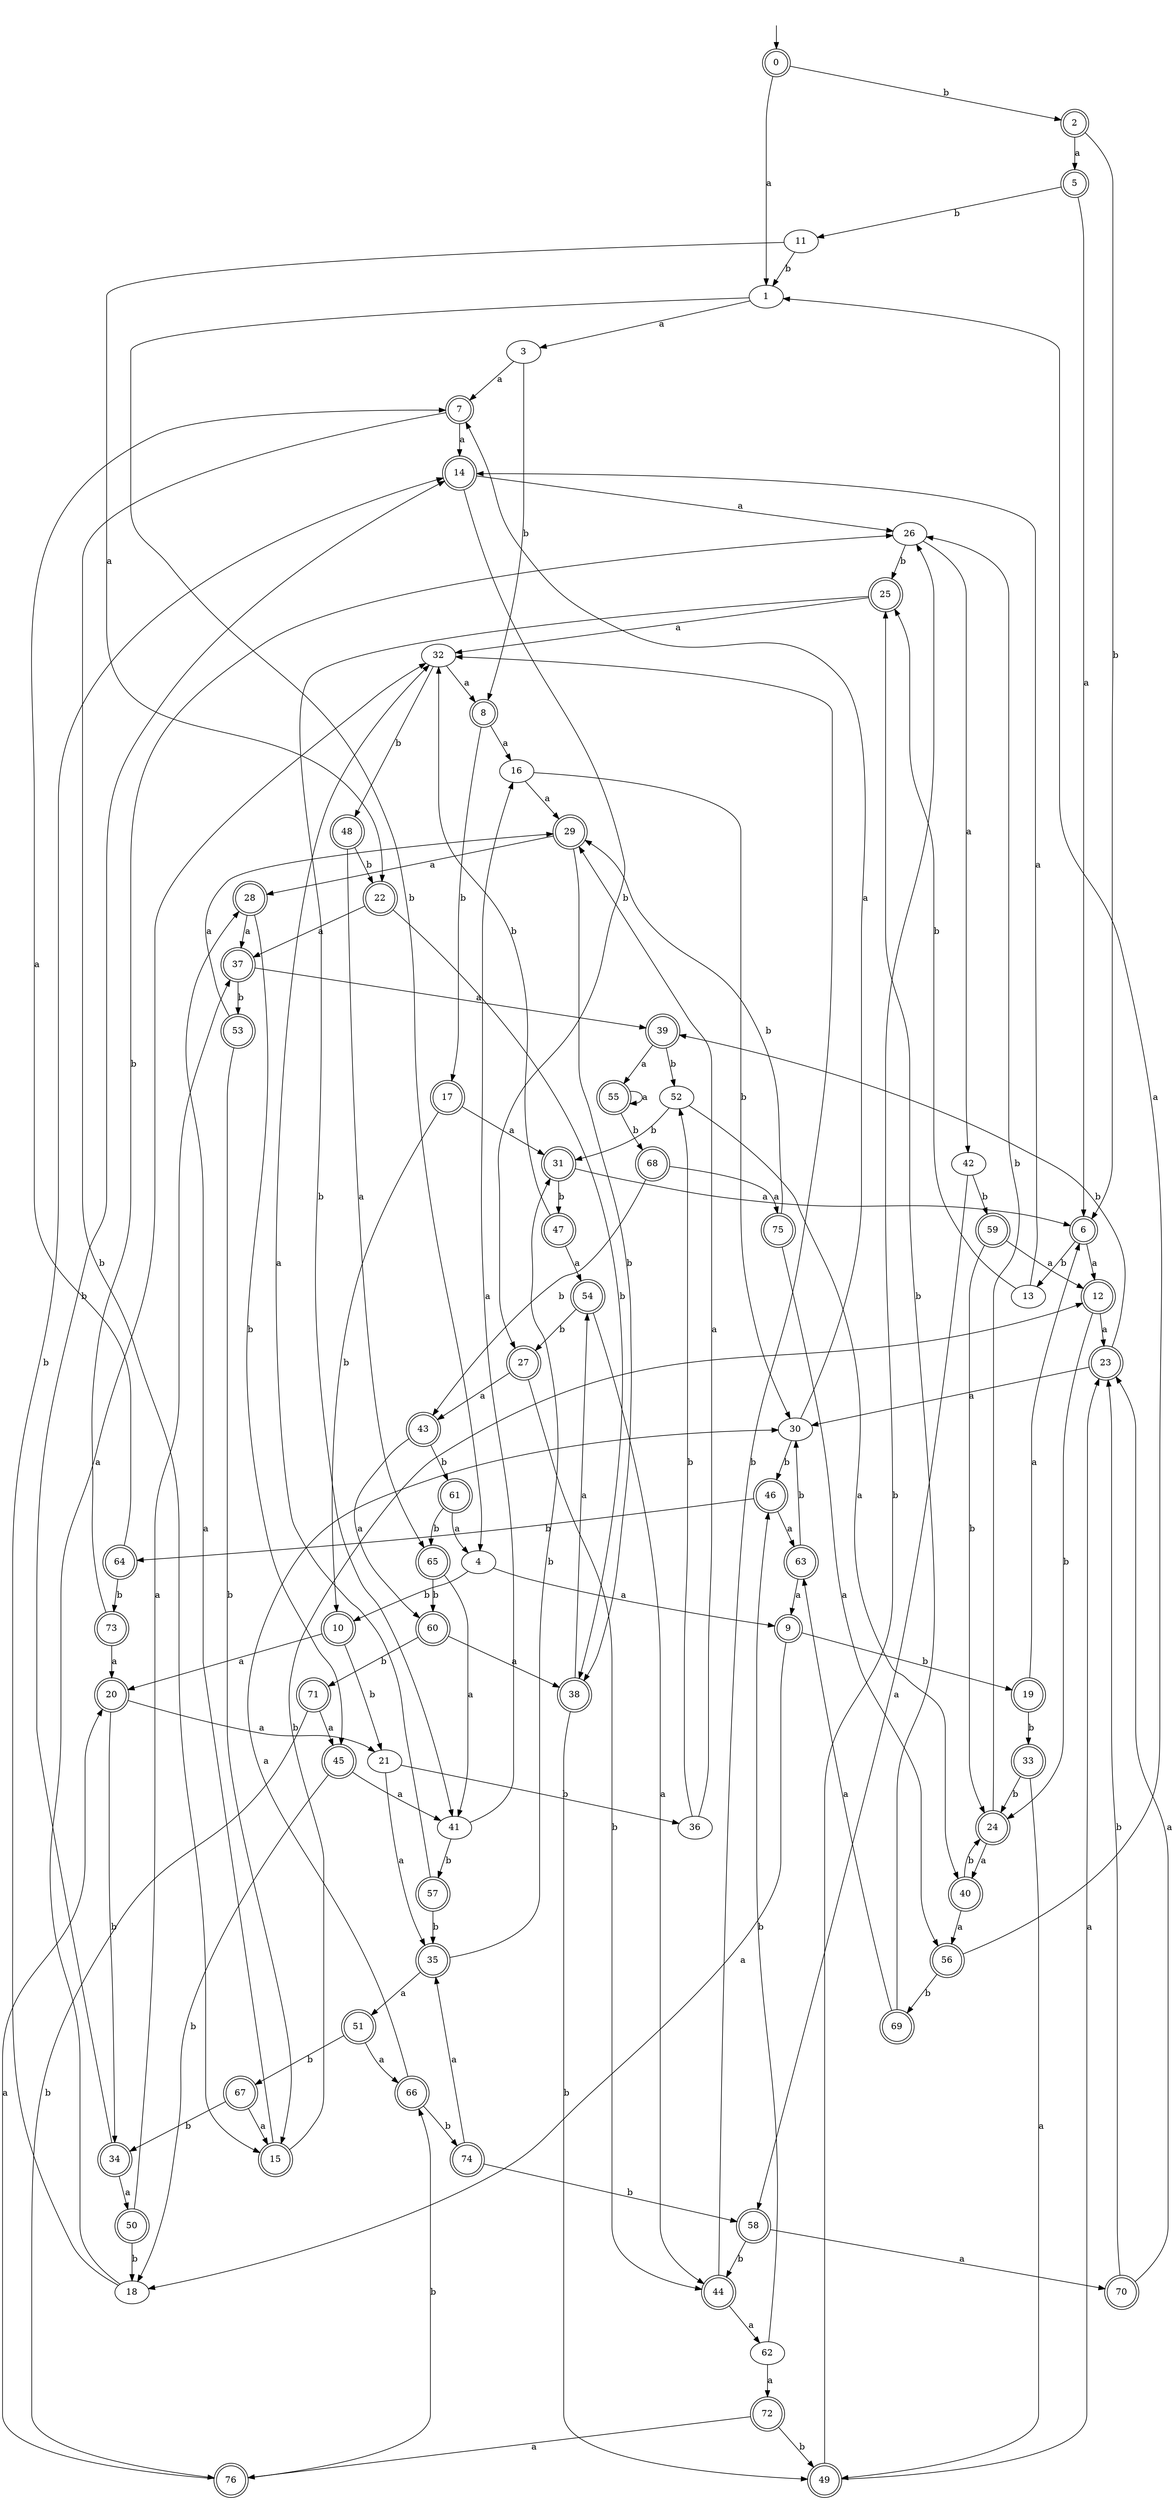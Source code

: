 digraph RandomDFA {
  __start0 [label="", shape=none];
  __start0 -> 0 [label=""];
  0 [shape=circle] [shape=doublecircle]
  0 -> 1 [label="a"]
  0 -> 2 [label="b"]
  1
  1 -> 3 [label="a"]
  1 -> 4 [label="b"]
  2 [shape=doublecircle]
  2 -> 5 [label="a"]
  2 -> 6 [label="b"]
  3
  3 -> 7 [label="a"]
  3 -> 8 [label="b"]
  4
  4 -> 9 [label="a"]
  4 -> 10 [label="b"]
  5 [shape=doublecircle]
  5 -> 6 [label="a"]
  5 -> 11 [label="b"]
  6 [shape=doublecircle]
  6 -> 12 [label="a"]
  6 -> 13 [label="b"]
  7 [shape=doublecircle]
  7 -> 14 [label="a"]
  7 -> 15 [label="b"]
  8 [shape=doublecircle]
  8 -> 16 [label="a"]
  8 -> 17 [label="b"]
  9 [shape=doublecircle]
  9 -> 18 [label="a"]
  9 -> 19 [label="b"]
  10 [shape=doublecircle]
  10 -> 20 [label="a"]
  10 -> 21 [label="b"]
  11
  11 -> 22 [label="a"]
  11 -> 1 [label="b"]
  12 [shape=doublecircle]
  12 -> 23 [label="a"]
  12 -> 24 [label="b"]
  13
  13 -> 14 [label="a"]
  13 -> 25 [label="b"]
  14 [shape=doublecircle]
  14 -> 26 [label="a"]
  14 -> 27 [label="b"]
  15 [shape=doublecircle]
  15 -> 28 [label="a"]
  15 -> 12 [label="b"]
  16
  16 -> 29 [label="a"]
  16 -> 30 [label="b"]
  17 [shape=doublecircle]
  17 -> 31 [label="a"]
  17 -> 10 [label="b"]
  18
  18 -> 32 [label="a"]
  18 -> 14 [label="b"]
  19 [shape=doublecircle]
  19 -> 6 [label="a"]
  19 -> 33 [label="b"]
  20 [shape=doublecircle]
  20 -> 21 [label="a"]
  20 -> 34 [label="b"]
  21
  21 -> 35 [label="a"]
  21 -> 36 [label="b"]
  22 [shape=doublecircle]
  22 -> 37 [label="a"]
  22 -> 38 [label="b"]
  23 [shape=doublecircle]
  23 -> 30 [label="a"]
  23 -> 39 [label="b"]
  24 [shape=doublecircle]
  24 -> 40 [label="a"]
  24 -> 26 [label="b"]
  25 [shape=doublecircle]
  25 -> 32 [label="a"]
  25 -> 41 [label="b"]
  26
  26 -> 42 [label="a"]
  26 -> 25 [label="b"]
  27 [shape=doublecircle]
  27 -> 43 [label="a"]
  27 -> 44 [label="b"]
  28 [shape=doublecircle]
  28 -> 37 [label="a"]
  28 -> 45 [label="b"]
  29 [shape=doublecircle]
  29 -> 28 [label="a"]
  29 -> 38 [label="b"]
  30
  30 -> 7 [label="a"]
  30 -> 46 [label="b"]
  31 [shape=doublecircle]
  31 -> 6 [label="a"]
  31 -> 47 [label="b"]
  32
  32 -> 8 [label="a"]
  32 -> 48 [label="b"]
  33 [shape=doublecircle]
  33 -> 49 [label="a"]
  33 -> 24 [label="b"]
  34 [shape=doublecircle]
  34 -> 50 [label="a"]
  34 -> 14 [label="b"]
  35 [shape=doublecircle]
  35 -> 51 [label="a"]
  35 -> 31 [label="b"]
  36
  36 -> 29 [label="a"]
  36 -> 52 [label="b"]
  37 [shape=doublecircle]
  37 -> 39 [label="a"]
  37 -> 53 [label="b"]
  38 [shape=doublecircle]
  38 -> 54 [label="a"]
  38 -> 49 [label="b"]
  39 [shape=doublecircle]
  39 -> 55 [label="a"]
  39 -> 52 [label="b"]
  40 [shape=doublecircle]
  40 -> 56 [label="a"]
  40 -> 24 [label="b"]
  41
  41 -> 16 [label="a"]
  41 -> 57 [label="b"]
  42
  42 -> 58 [label="a"]
  42 -> 59 [label="b"]
  43 [shape=doublecircle]
  43 -> 60 [label="a"]
  43 -> 61 [label="b"]
  44 [shape=doublecircle]
  44 -> 62 [label="a"]
  44 -> 32 [label="b"]
  45 [shape=doublecircle]
  45 -> 41 [label="a"]
  45 -> 18 [label="b"]
  46 [shape=doublecircle]
  46 -> 63 [label="a"]
  46 -> 64 [label="b"]
  47 [shape=doublecircle]
  47 -> 54 [label="a"]
  47 -> 32 [label="b"]
  48 [shape=doublecircle]
  48 -> 65 [label="a"]
  48 -> 22 [label="b"]
  49 [shape=doublecircle]
  49 -> 23 [label="a"]
  49 -> 26 [label="b"]
  50 [shape=doublecircle]
  50 -> 37 [label="a"]
  50 -> 18 [label="b"]
  51 [shape=doublecircle]
  51 -> 66 [label="a"]
  51 -> 67 [label="b"]
  52
  52 -> 40 [label="a"]
  52 -> 31 [label="b"]
  53 [shape=doublecircle]
  53 -> 29 [label="a"]
  53 -> 15 [label="b"]
  54 [shape=doublecircle]
  54 -> 44 [label="a"]
  54 -> 27 [label="b"]
  55 [shape=doublecircle]
  55 -> 55 [label="a"]
  55 -> 68 [label="b"]
  56 [shape=doublecircle]
  56 -> 1 [label="a"]
  56 -> 69 [label="b"]
  57 [shape=doublecircle]
  57 -> 32 [label="a"]
  57 -> 35 [label="b"]
  58 [shape=doublecircle]
  58 -> 70 [label="a"]
  58 -> 44 [label="b"]
  59 [shape=doublecircle]
  59 -> 12 [label="a"]
  59 -> 24 [label="b"]
  60 [shape=doublecircle]
  60 -> 38 [label="a"]
  60 -> 71 [label="b"]
  61 [shape=doublecircle]
  61 -> 4 [label="a"]
  61 -> 65 [label="b"]
  62
  62 -> 72 [label="a"]
  62 -> 46 [label="b"]
  63 [shape=doublecircle]
  63 -> 9 [label="a"]
  63 -> 30 [label="b"]
  64 [shape=doublecircle]
  64 -> 7 [label="a"]
  64 -> 73 [label="b"]
  65 [shape=doublecircle]
  65 -> 41 [label="a"]
  65 -> 60 [label="b"]
  66 [shape=doublecircle]
  66 -> 30 [label="a"]
  66 -> 74 [label="b"]
  67 [shape=doublecircle]
  67 -> 15 [label="a"]
  67 -> 34 [label="b"]
  68 [shape=doublecircle]
  68 -> 75 [label="a"]
  68 -> 43 [label="b"]
  69 [shape=doublecircle]
  69 -> 63 [label="a"]
  69 -> 25 [label="b"]
  70 [shape=doublecircle]
  70 -> 23 [label="a"]
  70 -> 23 [label="b"]
  71 [shape=doublecircle]
  71 -> 45 [label="a"]
  71 -> 76 [label="b"]
  72 [shape=doublecircle]
  72 -> 76 [label="a"]
  72 -> 49 [label="b"]
  73 [shape=doublecircle]
  73 -> 20 [label="a"]
  73 -> 26 [label="b"]
  74 [shape=doublecircle]
  74 -> 35 [label="a"]
  74 -> 58 [label="b"]
  75 [shape=doublecircle]
  75 -> 56 [label="a"]
  75 -> 29 [label="b"]
  76 [shape=doublecircle]
  76 -> 20 [label="a"]
  76 -> 66 [label="b"]
}
